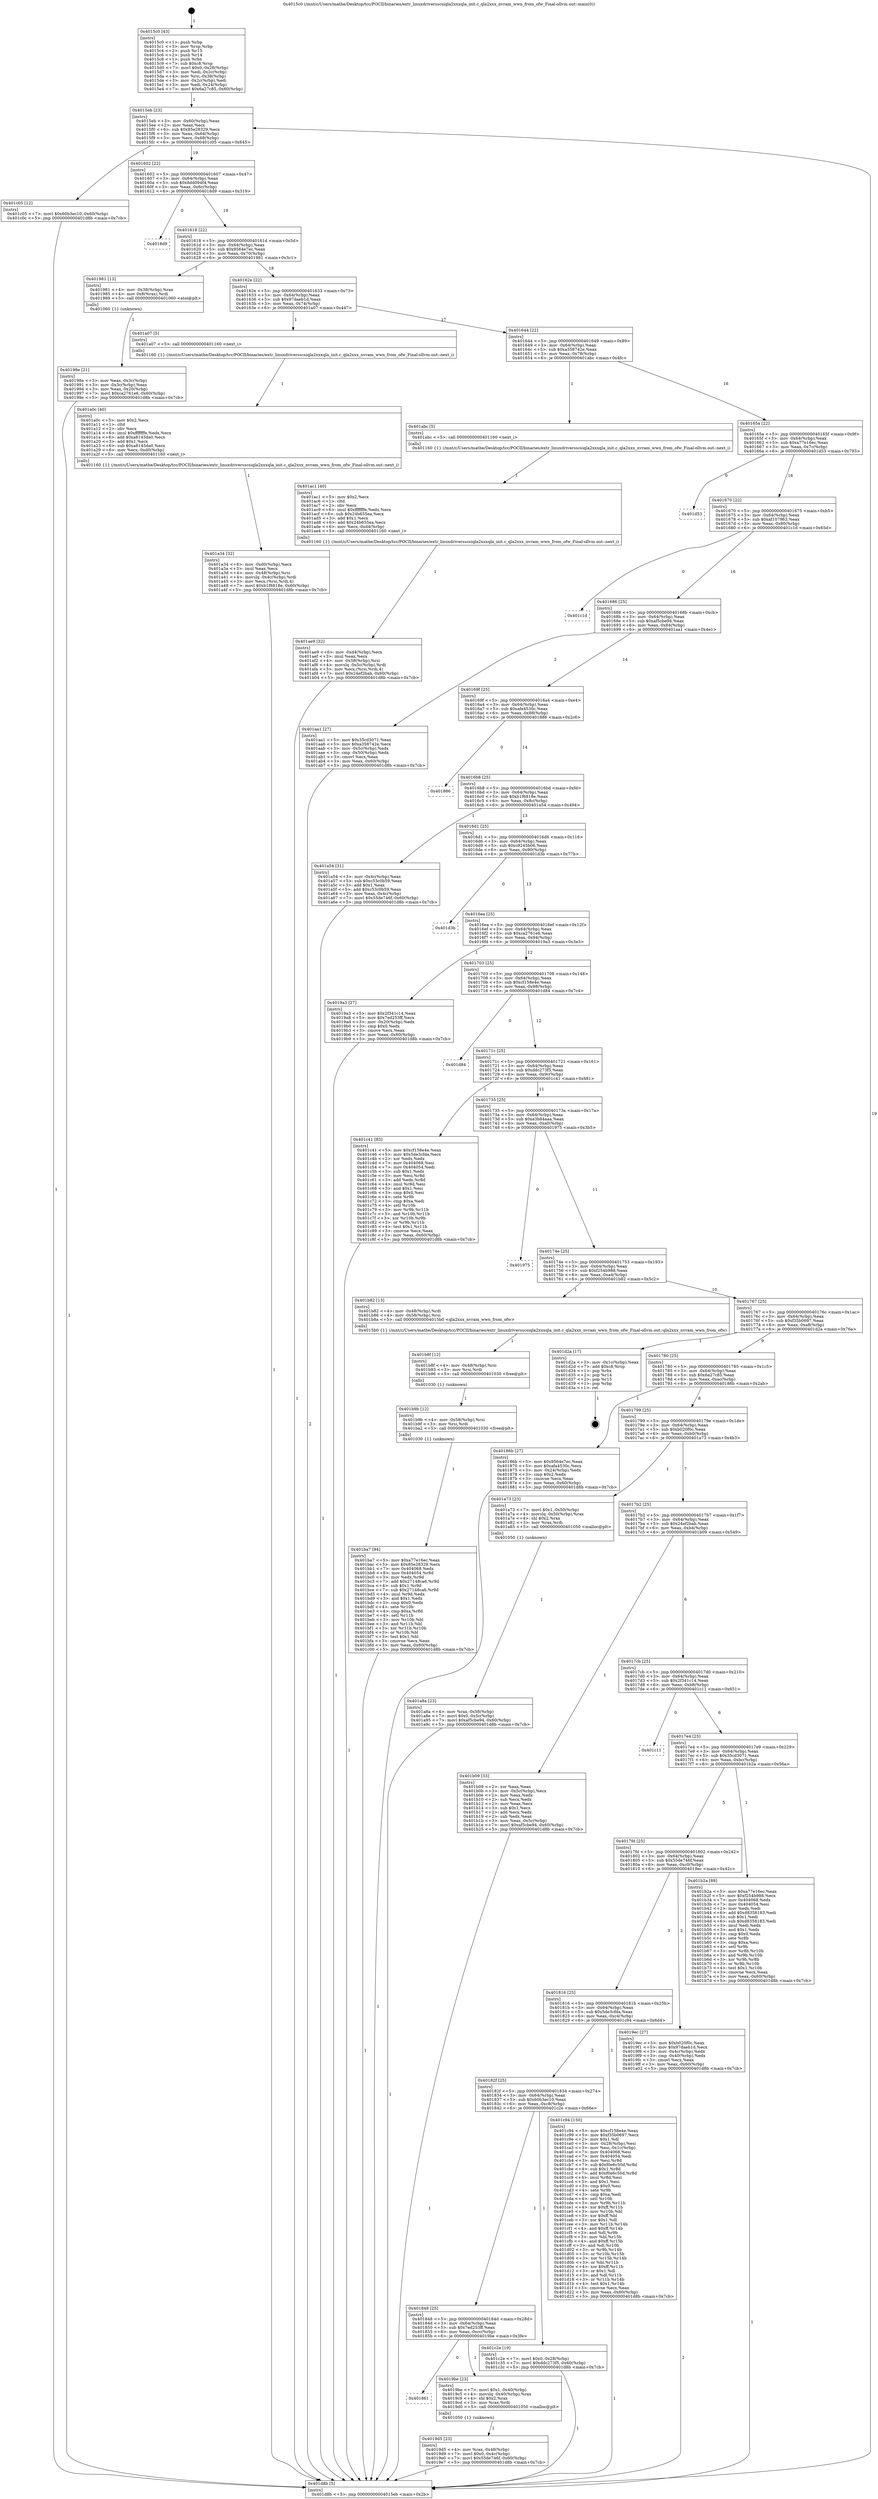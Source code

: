 digraph "0x4015c0" {
  label = "0x4015c0 (/mnt/c/Users/mathe/Desktop/tcc/POCII/binaries/extr_linuxdriversscsiqla2xxxqla_init.c_qla2xxx_nvram_wwn_from_ofw_Final-ollvm.out::main(0))"
  labelloc = "t"
  node[shape=record]

  Entry [label="",width=0.3,height=0.3,shape=circle,fillcolor=black,style=filled]
  "0x4015eb" [label="{
     0x4015eb [23]\l
     | [instrs]\l
     &nbsp;&nbsp;0x4015eb \<+3\>: mov -0x60(%rbp),%eax\l
     &nbsp;&nbsp;0x4015ee \<+2\>: mov %eax,%ecx\l
     &nbsp;&nbsp;0x4015f0 \<+6\>: sub $0x85e28329,%ecx\l
     &nbsp;&nbsp;0x4015f6 \<+3\>: mov %eax,-0x64(%rbp)\l
     &nbsp;&nbsp;0x4015f9 \<+3\>: mov %ecx,-0x68(%rbp)\l
     &nbsp;&nbsp;0x4015fc \<+6\>: je 0000000000401c05 \<main+0x645\>\l
  }"]
  "0x401c05" [label="{
     0x401c05 [12]\l
     | [instrs]\l
     &nbsp;&nbsp;0x401c05 \<+7\>: movl $0x60b3ec10,-0x60(%rbp)\l
     &nbsp;&nbsp;0x401c0c \<+5\>: jmp 0000000000401d8b \<main+0x7cb\>\l
  }"]
  "0x401602" [label="{
     0x401602 [22]\l
     | [instrs]\l
     &nbsp;&nbsp;0x401602 \<+5\>: jmp 0000000000401607 \<main+0x47\>\l
     &nbsp;&nbsp;0x401607 \<+3\>: mov -0x64(%rbp),%eax\l
     &nbsp;&nbsp;0x40160a \<+5\>: sub $0x8dd094f4,%eax\l
     &nbsp;&nbsp;0x40160f \<+3\>: mov %eax,-0x6c(%rbp)\l
     &nbsp;&nbsp;0x401612 \<+6\>: je 00000000004018d9 \<main+0x319\>\l
  }"]
  Exit [label="",width=0.3,height=0.3,shape=circle,fillcolor=black,style=filled,peripheries=2]
  "0x4018d9" [label="{
     0x4018d9\l
  }", style=dashed]
  "0x401618" [label="{
     0x401618 [22]\l
     | [instrs]\l
     &nbsp;&nbsp;0x401618 \<+5\>: jmp 000000000040161d \<main+0x5d\>\l
     &nbsp;&nbsp;0x40161d \<+3\>: mov -0x64(%rbp),%eax\l
     &nbsp;&nbsp;0x401620 \<+5\>: sub $0x9564e7ec,%eax\l
     &nbsp;&nbsp;0x401625 \<+3\>: mov %eax,-0x70(%rbp)\l
     &nbsp;&nbsp;0x401628 \<+6\>: je 0000000000401981 \<main+0x3c1\>\l
  }"]
  "0x401ba7" [label="{
     0x401ba7 [94]\l
     | [instrs]\l
     &nbsp;&nbsp;0x401ba7 \<+5\>: mov $0xa77e16ec,%eax\l
     &nbsp;&nbsp;0x401bac \<+5\>: mov $0x85e28329,%ecx\l
     &nbsp;&nbsp;0x401bb1 \<+7\>: mov 0x404068,%edx\l
     &nbsp;&nbsp;0x401bb8 \<+8\>: mov 0x404054,%r8d\l
     &nbsp;&nbsp;0x401bc0 \<+3\>: mov %edx,%r9d\l
     &nbsp;&nbsp;0x401bc3 \<+7\>: add $0x27148ca6,%r9d\l
     &nbsp;&nbsp;0x401bca \<+4\>: sub $0x1,%r9d\l
     &nbsp;&nbsp;0x401bce \<+7\>: sub $0x27148ca6,%r9d\l
     &nbsp;&nbsp;0x401bd5 \<+4\>: imul %r9d,%edx\l
     &nbsp;&nbsp;0x401bd9 \<+3\>: and $0x1,%edx\l
     &nbsp;&nbsp;0x401bdc \<+3\>: cmp $0x0,%edx\l
     &nbsp;&nbsp;0x401bdf \<+4\>: sete %r10b\l
     &nbsp;&nbsp;0x401be3 \<+4\>: cmp $0xa,%r8d\l
     &nbsp;&nbsp;0x401be7 \<+4\>: setl %r11b\l
     &nbsp;&nbsp;0x401beb \<+3\>: mov %r10b,%bl\l
     &nbsp;&nbsp;0x401bee \<+3\>: and %r11b,%bl\l
     &nbsp;&nbsp;0x401bf1 \<+3\>: xor %r11b,%r10b\l
     &nbsp;&nbsp;0x401bf4 \<+3\>: or %r10b,%bl\l
     &nbsp;&nbsp;0x401bf7 \<+3\>: test $0x1,%bl\l
     &nbsp;&nbsp;0x401bfa \<+3\>: cmovne %ecx,%eax\l
     &nbsp;&nbsp;0x401bfd \<+3\>: mov %eax,-0x60(%rbp)\l
     &nbsp;&nbsp;0x401c00 \<+5\>: jmp 0000000000401d8b \<main+0x7cb\>\l
  }"]
  "0x401981" [label="{
     0x401981 [13]\l
     | [instrs]\l
     &nbsp;&nbsp;0x401981 \<+4\>: mov -0x38(%rbp),%rax\l
     &nbsp;&nbsp;0x401985 \<+4\>: mov 0x8(%rax),%rdi\l
     &nbsp;&nbsp;0x401989 \<+5\>: call 0000000000401060 \<atoi@plt\>\l
     | [calls]\l
     &nbsp;&nbsp;0x401060 \{1\} (unknown)\l
  }"]
  "0x40162e" [label="{
     0x40162e [22]\l
     | [instrs]\l
     &nbsp;&nbsp;0x40162e \<+5\>: jmp 0000000000401633 \<main+0x73\>\l
     &nbsp;&nbsp;0x401633 \<+3\>: mov -0x64(%rbp),%eax\l
     &nbsp;&nbsp;0x401636 \<+5\>: sub $0x97daeb1d,%eax\l
     &nbsp;&nbsp;0x40163b \<+3\>: mov %eax,-0x74(%rbp)\l
     &nbsp;&nbsp;0x40163e \<+6\>: je 0000000000401a07 \<main+0x447\>\l
  }"]
  "0x401b9b" [label="{
     0x401b9b [12]\l
     | [instrs]\l
     &nbsp;&nbsp;0x401b9b \<+4\>: mov -0x58(%rbp),%rsi\l
     &nbsp;&nbsp;0x401b9f \<+3\>: mov %rsi,%rdi\l
     &nbsp;&nbsp;0x401ba2 \<+5\>: call 0000000000401030 \<free@plt\>\l
     | [calls]\l
     &nbsp;&nbsp;0x401030 \{1\} (unknown)\l
  }"]
  "0x401a07" [label="{
     0x401a07 [5]\l
     | [instrs]\l
     &nbsp;&nbsp;0x401a07 \<+5\>: call 0000000000401160 \<next_i\>\l
     | [calls]\l
     &nbsp;&nbsp;0x401160 \{1\} (/mnt/c/Users/mathe/Desktop/tcc/POCII/binaries/extr_linuxdriversscsiqla2xxxqla_init.c_qla2xxx_nvram_wwn_from_ofw_Final-ollvm.out::next_i)\l
  }"]
  "0x401644" [label="{
     0x401644 [22]\l
     | [instrs]\l
     &nbsp;&nbsp;0x401644 \<+5\>: jmp 0000000000401649 \<main+0x89\>\l
     &nbsp;&nbsp;0x401649 \<+3\>: mov -0x64(%rbp),%eax\l
     &nbsp;&nbsp;0x40164c \<+5\>: sub $0xa358742e,%eax\l
     &nbsp;&nbsp;0x401651 \<+3\>: mov %eax,-0x78(%rbp)\l
     &nbsp;&nbsp;0x401654 \<+6\>: je 0000000000401abc \<main+0x4fc\>\l
  }"]
  "0x401b8f" [label="{
     0x401b8f [12]\l
     | [instrs]\l
     &nbsp;&nbsp;0x401b8f \<+4\>: mov -0x48(%rbp),%rsi\l
     &nbsp;&nbsp;0x401b93 \<+3\>: mov %rsi,%rdi\l
     &nbsp;&nbsp;0x401b96 \<+5\>: call 0000000000401030 \<free@plt\>\l
     | [calls]\l
     &nbsp;&nbsp;0x401030 \{1\} (unknown)\l
  }"]
  "0x401abc" [label="{
     0x401abc [5]\l
     | [instrs]\l
     &nbsp;&nbsp;0x401abc \<+5\>: call 0000000000401160 \<next_i\>\l
     | [calls]\l
     &nbsp;&nbsp;0x401160 \{1\} (/mnt/c/Users/mathe/Desktop/tcc/POCII/binaries/extr_linuxdriversscsiqla2xxxqla_init.c_qla2xxx_nvram_wwn_from_ofw_Final-ollvm.out::next_i)\l
  }"]
  "0x40165a" [label="{
     0x40165a [22]\l
     | [instrs]\l
     &nbsp;&nbsp;0x40165a \<+5\>: jmp 000000000040165f \<main+0x9f\>\l
     &nbsp;&nbsp;0x40165f \<+3\>: mov -0x64(%rbp),%eax\l
     &nbsp;&nbsp;0x401662 \<+5\>: sub $0xa77e16ec,%eax\l
     &nbsp;&nbsp;0x401667 \<+3\>: mov %eax,-0x7c(%rbp)\l
     &nbsp;&nbsp;0x40166a \<+6\>: je 0000000000401d53 \<main+0x793\>\l
  }"]
  "0x401ae9" [label="{
     0x401ae9 [32]\l
     | [instrs]\l
     &nbsp;&nbsp;0x401ae9 \<+6\>: mov -0xd4(%rbp),%ecx\l
     &nbsp;&nbsp;0x401aef \<+3\>: imul %eax,%ecx\l
     &nbsp;&nbsp;0x401af2 \<+4\>: mov -0x58(%rbp),%rsi\l
     &nbsp;&nbsp;0x401af6 \<+4\>: movslq -0x5c(%rbp),%rdi\l
     &nbsp;&nbsp;0x401afa \<+3\>: mov %ecx,(%rsi,%rdi,4)\l
     &nbsp;&nbsp;0x401afd \<+7\>: movl $0x24ef2bab,-0x60(%rbp)\l
     &nbsp;&nbsp;0x401b04 \<+5\>: jmp 0000000000401d8b \<main+0x7cb\>\l
  }"]
  "0x401d53" [label="{
     0x401d53\l
  }", style=dashed]
  "0x401670" [label="{
     0x401670 [22]\l
     | [instrs]\l
     &nbsp;&nbsp;0x401670 \<+5\>: jmp 0000000000401675 \<main+0xb5\>\l
     &nbsp;&nbsp;0x401675 \<+3\>: mov -0x64(%rbp),%eax\l
     &nbsp;&nbsp;0x401678 \<+5\>: sub $0xaf107963,%eax\l
     &nbsp;&nbsp;0x40167d \<+3\>: mov %eax,-0x80(%rbp)\l
     &nbsp;&nbsp;0x401680 \<+6\>: je 0000000000401c1d \<main+0x65d\>\l
  }"]
  "0x401ac1" [label="{
     0x401ac1 [40]\l
     | [instrs]\l
     &nbsp;&nbsp;0x401ac1 \<+5\>: mov $0x2,%ecx\l
     &nbsp;&nbsp;0x401ac6 \<+1\>: cltd\l
     &nbsp;&nbsp;0x401ac7 \<+2\>: idiv %ecx\l
     &nbsp;&nbsp;0x401ac9 \<+6\>: imul $0xfffffffe,%edx,%ecx\l
     &nbsp;&nbsp;0x401acf \<+6\>: sub $0x24b655ea,%ecx\l
     &nbsp;&nbsp;0x401ad5 \<+3\>: add $0x1,%ecx\l
     &nbsp;&nbsp;0x401ad8 \<+6\>: add $0x24b655ea,%ecx\l
     &nbsp;&nbsp;0x401ade \<+6\>: mov %ecx,-0xd4(%rbp)\l
     &nbsp;&nbsp;0x401ae4 \<+5\>: call 0000000000401160 \<next_i\>\l
     | [calls]\l
     &nbsp;&nbsp;0x401160 \{1\} (/mnt/c/Users/mathe/Desktop/tcc/POCII/binaries/extr_linuxdriversscsiqla2xxxqla_init.c_qla2xxx_nvram_wwn_from_ofw_Final-ollvm.out::next_i)\l
  }"]
  "0x401c1d" [label="{
     0x401c1d\l
  }", style=dashed]
  "0x401686" [label="{
     0x401686 [25]\l
     | [instrs]\l
     &nbsp;&nbsp;0x401686 \<+5\>: jmp 000000000040168b \<main+0xcb\>\l
     &nbsp;&nbsp;0x40168b \<+3\>: mov -0x64(%rbp),%eax\l
     &nbsp;&nbsp;0x40168e \<+5\>: sub $0xaf5cbe94,%eax\l
     &nbsp;&nbsp;0x401693 \<+6\>: mov %eax,-0x84(%rbp)\l
     &nbsp;&nbsp;0x401699 \<+6\>: je 0000000000401aa1 \<main+0x4e1\>\l
  }"]
  "0x401a8a" [label="{
     0x401a8a [23]\l
     | [instrs]\l
     &nbsp;&nbsp;0x401a8a \<+4\>: mov %rax,-0x58(%rbp)\l
     &nbsp;&nbsp;0x401a8e \<+7\>: movl $0x0,-0x5c(%rbp)\l
     &nbsp;&nbsp;0x401a95 \<+7\>: movl $0xaf5cbe94,-0x60(%rbp)\l
     &nbsp;&nbsp;0x401a9c \<+5\>: jmp 0000000000401d8b \<main+0x7cb\>\l
  }"]
  "0x401aa1" [label="{
     0x401aa1 [27]\l
     | [instrs]\l
     &nbsp;&nbsp;0x401aa1 \<+5\>: mov $0x35cd3071,%eax\l
     &nbsp;&nbsp;0x401aa6 \<+5\>: mov $0xa358742e,%ecx\l
     &nbsp;&nbsp;0x401aab \<+3\>: mov -0x5c(%rbp),%edx\l
     &nbsp;&nbsp;0x401aae \<+3\>: cmp -0x50(%rbp),%edx\l
     &nbsp;&nbsp;0x401ab1 \<+3\>: cmovl %ecx,%eax\l
     &nbsp;&nbsp;0x401ab4 \<+3\>: mov %eax,-0x60(%rbp)\l
     &nbsp;&nbsp;0x401ab7 \<+5\>: jmp 0000000000401d8b \<main+0x7cb\>\l
  }"]
  "0x40169f" [label="{
     0x40169f [25]\l
     | [instrs]\l
     &nbsp;&nbsp;0x40169f \<+5\>: jmp 00000000004016a4 \<main+0xe4\>\l
     &nbsp;&nbsp;0x4016a4 \<+3\>: mov -0x64(%rbp),%eax\l
     &nbsp;&nbsp;0x4016a7 \<+5\>: sub $0xafa4530c,%eax\l
     &nbsp;&nbsp;0x4016ac \<+6\>: mov %eax,-0x88(%rbp)\l
     &nbsp;&nbsp;0x4016b2 \<+6\>: je 0000000000401886 \<main+0x2c6\>\l
  }"]
  "0x401a34" [label="{
     0x401a34 [32]\l
     | [instrs]\l
     &nbsp;&nbsp;0x401a34 \<+6\>: mov -0xd0(%rbp),%ecx\l
     &nbsp;&nbsp;0x401a3a \<+3\>: imul %eax,%ecx\l
     &nbsp;&nbsp;0x401a3d \<+4\>: mov -0x48(%rbp),%rsi\l
     &nbsp;&nbsp;0x401a41 \<+4\>: movslq -0x4c(%rbp),%rdi\l
     &nbsp;&nbsp;0x401a45 \<+3\>: mov %ecx,(%rsi,%rdi,4)\l
     &nbsp;&nbsp;0x401a48 \<+7\>: movl $0xb1f6818e,-0x60(%rbp)\l
     &nbsp;&nbsp;0x401a4f \<+5\>: jmp 0000000000401d8b \<main+0x7cb\>\l
  }"]
  "0x401886" [label="{
     0x401886\l
  }", style=dashed]
  "0x4016b8" [label="{
     0x4016b8 [25]\l
     | [instrs]\l
     &nbsp;&nbsp;0x4016b8 \<+5\>: jmp 00000000004016bd \<main+0xfd\>\l
     &nbsp;&nbsp;0x4016bd \<+3\>: mov -0x64(%rbp),%eax\l
     &nbsp;&nbsp;0x4016c0 \<+5\>: sub $0xb1f6818e,%eax\l
     &nbsp;&nbsp;0x4016c5 \<+6\>: mov %eax,-0x8c(%rbp)\l
     &nbsp;&nbsp;0x4016cb \<+6\>: je 0000000000401a54 \<main+0x494\>\l
  }"]
  "0x401a0c" [label="{
     0x401a0c [40]\l
     | [instrs]\l
     &nbsp;&nbsp;0x401a0c \<+5\>: mov $0x2,%ecx\l
     &nbsp;&nbsp;0x401a11 \<+1\>: cltd\l
     &nbsp;&nbsp;0x401a12 \<+2\>: idiv %ecx\l
     &nbsp;&nbsp;0x401a14 \<+6\>: imul $0xfffffffe,%edx,%ecx\l
     &nbsp;&nbsp;0x401a1a \<+6\>: add $0xa8145da0,%ecx\l
     &nbsp;&nbsp;0x401a20 \<+3\>: add $0x1,%ecx\l
     &nbsp;&nbsp;0x401a23 \<+6\>: sub $0xa8145da0,%ecx\l
     &nbsp;&nbsp;0x401a29 \<+6\>: mov %ecx,-0xd0(%rbp)\l
     &nbsp;&nbsp;0x401a2f \<+5\>: call 0000000000401160 \<next_i\>\l
     | [calls]\l
     &nbsp;&nbsp;0x401160 \{1\} (/mnt/c/Users/mathe/Desktop/tcc/POCII/binaries/extr_linuxdriversscsiqla2xxxqla_init.c_qla2xxx_nvram_wwn_from_ofw_Final-ollvm.out::next_i)\l
  }"]
  "0x401a54" [label="{
     0x401a54 [31]\l
     | [instrs]\l
     &nbsp;&nbsp;0x401a54 \<+3\>: mov -0x4c(%rbp),%eax\l
     &nbsp;&nbsp;0x401a57 \<+5\>: sub $0xc53c0b59,%eax\l
     &nbsp;&nbsp;0x401a5c \<+3\>: add $0x1,%eax\l
     &nbsp;&nbsp;0x401a5f \<+5\>: add $0xc53c0b59,%eax\l
     &nbsp;&nbsp;0x401a64 \<+3\>: mov %eax,-0x4c(%rbp)\l
     &nbsp;&nbsp;0x401a67 \<+7\>: movl $0x55de746f,-0x60(%rbp)\l
     &nbsp;&nbsp;0x401a6e \<+5\>: jmp 0000000000401d8b \<main+0x7cb\>\l
  }"]
  "0x4016d1" [label="{
     0x4016d1 [25]\l
     | [instrs]\l
     &nbsp;&nbsp;0x4016d1 \<+5\>: jmp 00000000004016d6 \<main+0x116\>\l
     &nbsp;&nbsp;0x4016d6 \<+3\>: mov -0x64(%rbp),%eax\l
     &nbsp;&nbsp;0x4016d9 \<+5\>: sub $0xc9245b06,%eax\l
     &nbsp;&nbsp;0x4016de \<+6\>: mov %eax,-0x90(%rbp)\l
     &nbsp;&nbsp;0x4016e4 \<+6\>: je 0000000000401d3b \<main+0x77b\>\l
  }"]
  "0x4019d5" [label="{
     0x4019d5 [23]\l
     | [instrs]\l
     &nbsp;&nbsp;0x4019d5 \<+4\>: mov %rax,-0x48(%rbp)\l
     &nbsp;&nbsp;0x4019d9 \<+7\>: movl $0x0,-0x4c(%rbp)\l
     &nbsp;&nbsp;0x4019e0 \<+7\>: movl $0x55de746f,-0x60(%rbp)\l
     &nbsp;&nbsp;0x4019e7 \<+5\>: jmp 0000000000401d8b \<main+0x7cb\>\l
  }"]
  "0x401d3b" [label="{
     0x401d3b\l
  }", style=dashed]
  "0x4016ea" [label="{
     0x4016ea [25]\l
     | [instrs]\l
     &nbsp;&nbsp;0x4016ea \<+5\>: jmp 00000000004016ef \<main+0x12f\>\l
     &nbsp;&nbsp;0x4016ef \<+3\>: mov -0x64(%rbp),%eax\l
     &nbsp;&nbsp;0x4016f2 \<+5\>: sub $0xca2761e6,%eax\l
     &nbsp;&nbsp;0x4016f7 \<+6\>: mov %eax,-0x94(%rbp)\l
     &nbsp;&nbsp;0x4016fd \<+6\>: je 00000000004019a3 \<main+0x3e3\>\l
  }"]
  "0x401861" [label="{
     0x401861\l
  }", style=dashed]
  "0x4019a3" [label="{
     0x4019a3 [27]\l
     | [instrs]\l
     &nbsp;&nbsp;0x4019a3 \<+5\>: mov $0x2f341c14,%eax\l
     &nbsp;&nbsp;0x4019a8 \<+5\>: mov $0x7ed253ff,%ecx\l
     &nbsp;&nbsp;0x4019ad \<+3\>: mov -0x20(%rbp),%edx\l
     &nbsp;&nbsp;0x4019b0 \<+3\>: cmp $0x0,%edx\l
     &nbsp;&nbsp;0x4019b3 \<+3\>: cmove %ecx,%eax\l
     &nbsp;&nbsp;0x4019b6 \<+3\>: mov %eax,-0x60(%rbp)\l
     &nbsp;&nbsp;0x4019b9 \<+5\>: jmp 0000000000401d8b \<main+0x7cb\>\l
  }"]
  "0x401703" [label="{
     0x401703 [25]\l
     | [instrs]\l
     &nbsp;&nbsp;0x401703 \<+5\>: jmp 0000000000401708 \<main+0x148\>\l
     &nbsp;&nbsp;0x401708 \<+3\>: mov -0x64(%rbp),%eax\l
     &nbsp;&nbsp;0x40170b \<+5\>: sub $0xcf158e4e,%eax\l
     &nbsp;&nbsp;0x401710 \<+6\>: mov %eax,-0x98(%rbp)\l
     &nbsp;&nbsp;0x401716 \<+6\>: je 0000000000401d84 \<main+0x7c4\>\l
  }"]
  "0x4019be" [label="{
     0x4019be [23]\l
     | [instrs]\l
     &nbsp;&nbsp;0x4019be \<+7\>: movl $0x1,-0x40(%rbp)\l
     &nbsp;&nbsp;0x4019c5 \<+4\>: movslq -0x40(%rbp),%rax\l
     &nbsp;&nbsp;0x4019c9 \<+4\>: shl $0x2,%rax\l
     &nbsp;&nbsp;0x4019cd \<+3\>: mov %rax,%rdi\l
     &nbsp;&nbsp;0x4019d0 \<+5\>: call 0000000000401050 \<malloc@plt\>\l
     | [calls]\l
     &nbsp;&nbsp;0x401050 \{1\} (unknown)\l
  }"]
  "0x401d84" [label="{
     0x401d84\l
  }", style=dashed]
  "0x40171c" [label="{
     0x40171c [25]\l
     | [instrs]\l
     &nbsp;&nbsp;0x40171c \<+5\>: jmp 0000000000401721 \<main+0x161\>\l
     &nbsp;&nbsp;0x401721 \<+3\>: mov -0x64(%rbp),%eax\l
     &nbsp;&nbsp;0x401724 \<+5\>: sub $0xddc273f5,%eax\l
     &nbsp;&nbsp;0x401729 \<+6\>: mov %eax,-0x9c(%rbp)\l
     &nbsp;&nbsp;0x40172f \<+6\>: je 0000000000401c41 \<main+0x681\>\l
  }"]
  "0x401848" [label="{
     0x401848 [25]\l
     | [instrs]\l
     &nbsp;&nbsp;0x401848 \<+5\>: jmp 000000000040184d \<main+0x28d\>\l
     &nbsp;&nbsp;0x40184d \<+3\>: mov -0x64(%rbp),%eax\l
     &nbsp;&nbsp;0x401850 \<+5\>: sub $0x7ed253ff,%eax\l
     &nbsp;&nbsp;0x401855 \<+6\>: mov %eax,-0xcc(%rbp)\l
     &nbsp;&nbsp;0x40185b \<+6\>: je 00000000004019be \<main+0x3fe\>\l
  }"]
  "0x401c41" [label="{
     0x401c41 [83]\l
     | [instrs]\l
     &nbsp;&nbsp;0x401c41 \<+5\>: mov $0xcf158e4e,%eax\l
     &nbsp;&nbsp;0x401c46 \<+5\>: mov $0x5de3cfda,%ecx\l
     &nbsp;&nbsp;0x401c4b \<+2\>: xor %edx,%edx\l
     &nbsp;&nbsp;0x401c4d \<+7\>: mov 0x404068,%esi\l
     &nbsp;&nbsp;0x401c54 \<+7\>: mov 0x404054,%edi\l
     &nbsp;&nbsp;0x401c5b \<+3\>: sub $0x1,%edx\l
     &nbsp;&nbsp;0x401c5e \<+3\>: mov %esi,%r8d\l
     &nbsp;&nbsp;0x401c61 \<+3\>: add %edx,%r8d\l
     &nbsp;&nbsp;0x401c64 \<+4\>: imul %r8d,%esi\l
     &nbsp;&nbsp;0x401c68 \<+3\>: and $0x1,%esi\l
     &nbsp;&nbsp;0x401c6b \<+3\>: cmp $0x0,%esi\l
     &nbsp;&nbsp;0x401c6e \<+4\>: sete %r9b\l
     &nbsp;&nbsp;0x401c72 \<+3\>: cmp $0xa,%edi\l
     &nbsp;&nbsp;0x401c75 \<+4\>: setl %r10b\l
     &nbsp;&nbsp;0x401c79 \<+3\>: mov %r9b,%r11b\l
     &nbsp;&nbsp;0x401c7c \<+3\>: and %r10b,%r11b\l
     &nbsp;&nbsp;0x401c7f \<+3\>: xor %r10b,%r9b\l
     &nbsp;&nbsp;0x401c82 \<+3\>: or %r9b,%r11b\l
     &nbsp;&nbsp;0x401c85 \<+4\>: test $0x1,%r11b\l
     &nbsp;&nbsp;0x401c89 \<+3\>: cmovne %ecx,%eax\l
     &nbsp;&nbsp;0x401c8c \<+3\>: mov %eax,-0x60(%rbp)\l
     &nbsp;&nbsp;0x401c8f \<+5\>: jmp 0000000000401d8b \<main+0x7cb\>\l
  }"]
  "0x401735" [label="{
     0x401735 [25]\l
     | [instrs]\l
     &nbsp;&nbsp;0x401735 \<+5\>: jmp 000000000040173a \<main+0x17a\>\l
     &nbsp;&nbsp;0x40173a \<+3\>: mov -0x64(%rbp),%eax\l
     &nbsp;&nbsp;0x40173d \<+5\>: sub $0xe3b84aaa,%eax\l
     &nbsp;&nbsp;0x401742 \<+6\>: mov %eax,-0xa0(%rbp)\l
     &nbsp;&nbsp;0x401748 \<+6\>: je 0000000000401975 \<main+0x3b5\>\l
  }"]
  "0x401c2e" [label="{
     0x401c2e [19]\l
     | [instrs]\l
     &nbsp;&nbsp;0x401c2e \<+7\>: movl $0x0,-0x28(%rbp)\l
     &nbsp;&nbsp;0x401c35 \<+7\>: movl $0xddc273f5,-0x60(%rbp)\l
     &nbsp;&nbsp;0x401c3c \<+5\>: jmp 0000000000401d8b \<main+0x7cb\>\l
  }"]
  "0x401975" [label="{
     0x401975\l
  }", style=dashed]
  "0x40174e" [label="{
     0x40174e [25]\l
     | [instrs]\l
     &nbsp;&nbsp;0x40174e \<+5\>: jmp 0000000000401753 \<main+0x193\>\l
     &nbsp;&nbsp;0x401753 \<+3\>: mov -0x64(%rbp),%eax\l
     &nbsp;&nbsp;0x401756 \<+5\>: sub $0xf254b988,%eax\l
     &nbsp;&nbsp;0x40175b \<+6\>: mov %eax,-0xa4(%rbp)\l
     &nbsp;&nbsp;0x401761 \<+6\>: je 0000000000401b82 \<main+0x5c2\>\l
  }"]
  "0x40182f" [label="{
     0x40182f [25]\l
     | [instrs]\l
     &nbsp;&nbsp;0x40182f \<+5\>: jmp 0000000000401834 \<main+0x274\>\l
     &nbsp;&nbsp;0x401834 \<+3\>: mov -0x64(%rbp),%eax\l
     &nbsp;&nbsp;0x401837 \<+5\>: sub $0x60b3ec10,%eax\l
     &nbsp;&nbsp;0x40183c \<+6\>: mov %eax,-0xc8(%rbp)\l
     &nbsp;&nbsp;0x401842 \<+6\>: je 0000000000401c2e \<main+0x66e\>\l
  }"]
  "0x401b82" [label="{
     0x401b82 [13]\l
     | [instrs]\l
     &nbsp;&nbsp;0x401b82 \<+4\>: mov -0x48(%rbp),%rdi\l
     &nbsp;&nbsp;0x401b86 \<+4\>: mov -0x58(%rbp),%rsi\l
     &nbsp;&nbsp;0x401b8a \<+5\>: call 00000000004015b0 \<qla2xxx_nvram_wwn_from_ofw\>\l
     | [calls]\l
     &nbsp;&nbsp;0x4015b0 \{1\} (/mnt/c/Users/mathe/Desktop/tcc/POCII/binaries/extr_linuxdriversscsiqla2xxxqla_init.c_qla2xxx_nvram_wwn_from_ofw_Final-ollvm.out::qla2xxx_nvram_wwn_from_ofw)\l
  }"]
  "0x401767" [label="{
     0x401767 [25]\l
     | [instrs]\l
     &nbsp;&nbsp;0x401767 \<+5\>: jmp 000000000040176c \<main+0x1ac\>\l
     &nbsp;&nbsp;0x40176c \<+3\>: mov -0x64(%rbp),%eax\l
     &nbsp;&nbsp;0x40176f \<+5\>: sub $0xf35b0697,%eax\l
     &nbsp;&nbsp;0x401774 \<+6\>: mov %eax,-0xa8(%rbp)\l
     &nbsp;&nbsp;0x40177a \<+6\>: je 0000000000401d2a \<main+0x76a\>\l
  }"]
  "0x401c94" [label="{
     0x401c94 [150]\l
     | [instrs]\l
     &nbsp;&nbsp;0x401c94 \<+5\>: mov $0xcf158e4e,%eax\l
     &nbsp;&nbsp;0x401c99 \<+5\>: mov $0xf35b0697,%ecx\l
     &nbsp;&nbsp;0x401c9e \<+2\>: mov $0x1,%dl\l
     &nbsp;&nbsp;0x401ca0 \<+3\>: mov -0x28(%rbp),%esi\l
     &nbsp;&nbsp;0x401ca3 \<+3\>: mov %esi,-0x1c(%rbp)\l
     &nbsp;&nbsp;0x401ca6 \<+7\>: mov 0x404068,%esi\l
     &nbsp;&nbsp;0x401cad \<+7\>: mov 0x404054,%edi\l
     &nbsp;&nbsp;0x401cb4 \<+3\>: mov %esi,%r8d\l
     &nbsp;&nbsp;0x401cb7 \<+7\>: sub $0xf0e6c50d,%r8d\l
     &nbsp;&nbsp;0x401cbe \<+4\>: sub $0x1,%r8d\l
     &nbsp;&nbsp;0x401cc2 \<+7\>: add $0xf0e6c50d,%r8d\l
     &nbsp;&nbsp;0x401cc9 \<+4\>: imul %r8d,%esi\l
     &nbsp;&nbsp;0x401ccd \<+3\>: and $0x1,%esi\l
     &nbsp;&nbsp;0x401cd0 \<+3\>: cmp $0x0,%esi\l
     &nbsp;&nbsp;0x401cd3 \<+4\>: sete %r9b\l
     &nbsp;&nbsp;0x401cd7 \<+3\>: cmp $0xa,%edi\l
     &nbsp;&nbsp;0x401cda \<+4\>: setl %r10b\l
     &nbsp;&nbsp;0x401cde \<+3\>: mov %r9b,%r11b\l
     &nbsp;&nbsp;0x401ce1 \<+4\>: xor $0xff,%r11b\l
     &nbsp;&nbsp;0x401ce5 \<+3\>: mov %r10b,%bl\l
     &nbsp;&nbsp;0x401ce8 \<+3\>: xor $0xff,%bl\l
     &nbsp;&nbsp;0x401ceb \<+3\>: xor $0x1,%dl\l
     &nbsp;&nbsp;0x401cee \<+3\>: mov %r11b,%r14b\l
     &nbsp;&nbsp;0x401cf1 \<+4\>: and $0xff,%r14b\l
     &nbsp;&nbsp;0x401cf5 \<+3\>: and %dl,%r9b\l
     &nbsp;&nbsp;0x401cf8 \<+3\>: mov %bl,%r15b\l
     &nbsp;&nbsp;0x401cfb \<+4\>: and $0xff,%r15b\l
     &nbsp;&nbsp;0x401cff \<+3\>: and %dl,%r10b\l
     &nbsp;&nbsp;0x401d02 \<+3\>: or %r9b,%r14b\l
     &nbsp;&nbsp;0x401d05 \<+3\>: or %r10b,%r15b\l
     &nbsp;&nbsp;0x401d08 \<+3\>: xor %r15b,%r14b\l
     &nbsp;&nbsp;0x401d0b \<+3\>: or %bl,%r11b\l
     &nbsp;&nbsp;0x401d0e \<+4\>: xor $0xff,%r11b\l
     &nbsp;&nbsp;0x401d12 \<+3\>: or $0x1,%dl\l
     &nbsp;&nbsp;0x401d15 \<+3\>: and %dl,%r11b\l
     &nbsp;&nbsp;0x401d18 \<+3\>: or %r11b,%r14b\l
     &nbsp;&nbsp;0x401d1b \<+4\>: test $0x1,%r14b\l
     &nbsp;&nbsp;0x401d1f \<+3\>: cmovne %ecx,%eax\l
     &nbsp;&nbsp;0x401d22 \<+3\>: mov %eax,-0x60(%rbp)\l
     &nbsp;&nbsp;0x401d25 \<+5\>: jmp 0000000000401d8b \<main+0x7cb\>\l
  }"]
  "0x401d2a" [label="{
     0x401d2a [17]\l
     | [instrs]\l
     &nbsp;&nbsp;0x401d2a \<+3\>: mov -0x1c(%rbp),%eax\l
     &nbsp;&nbsp;0x401d2d \<+7\>: add $0xc8,%rsp\l
     &nbsp;&nbsp;0x401d34 \<+1\>: pop %rbx\l
     &nbsp;&nbsp;0x401d35 \<+2\>: pop %r14\l
     &nbsp;&nbsp;0x401d37 \<+2\>: pop %r15\l
     &nbsp;&nbsp;0x401d39 \<+1\>: pop %rbp\l
     &nbsp;&nbsp;0x401d3a \<+1\>: ret\l
  }"]
  "0x401780" [label="{
     0x401780 [25]\l
     | [instrs]\l
     &nbsp;&nbsp;0x401780 \<+5\>: jmp 0000000000401785 \<main+0x1c5\>\l
     &nbsp;&nbsp;0x401785 \<+3\>: mov -0x64(%rbp),%eax\l
     &nbsp;&nbsp;0x401788 \<+5\>: sub $0x6a27c85,%eax\l
     &nbsp;&nbsp;0x40178d \<+6\>: mov %eax,-0xac(%rbp)\l
     &nbsp;&nbsp;0x401793 \<+6\>: je 000000000040186b \<main+0x2ab\>\l
  }"]
  "0x401816" [label="{
     0x401816 [25]\l
     | [instrs]\l
     &nbsp;&nbsp;0x401816 \<+5\>: jmp 000000000040181b \<main+0x25b\>\l
     &nbsp;&nbsp;0x40181b \<+3\>: mov -0x64(%rbp),%eax\l
     &nbsp;&nbsp;0x40181e \<+5\>: sub $0x5de3cfda,%eax\l
     &nbsp;&nbsp;0x401823 \<+6\>: mov %eax,-0xc4(%rbp)\l
     &nbsp;&nbsp;0x401829 \<+6\>: je 0000000000401c94 \<main+0x6d4\>\l
  }"]
  "0x40186b" [label="{
     0x40186b [27]\l
     | [instrs]\l
     &nbsp;&nbsp;0x40186b \<+5\>: mov $0x9564e7ec,%eax\l
     &nbsp;&nbsp;0x401870 \<+5\>: mov $0xafa4530c,%ecx\l
     &nbsp;&nbsp;0x401875 \<+3\>: mov -0x24(%rbp),%edx\l
     &nbsp;&nbsp;0x401878 \<+3\>: cmp $0x2,%edx\l
     &nbsp;&nbsp;0x40187b \<+3\>: cmovne %ecx,%eax\l
     &nbsp;&nbsp;0x40187e \<+3\>: mov %eax,-0x60(%rbp)\l
     &nbsp;&nbsp;0x401881 \<+5\>: jmp 0000000000401d8b \<main+0x7cb\>\l
  }"]
  "0x401799" [label="{
     0x401799 [25]\l
     | [instrs]\l
     &nbsp;&nbsp;0x401799 \<+5\>: jmp 000000000040179e \<main+0x1de\>\l
     &nbsp;&nbsp;0x40179e \<+3\>: mov -0x64(%rbp),%eax\l
     &nbsp;&nbsp;0x4017a1 \<+5\>: sub $0xb020f0c,%eax\l
     &nbsp;&nbsp;0x4017a6 \<+6\>: mov %eax,-0xb0(%rbp)\l
     &nbsp;&nbsp;0x4017ac \<+6\>: je 0000000000401a73 \<main+0x4b3\>\l
  }"]
  "0x401d8b" [label="{
     0x401d8b [5]\l
     | [instrs]\l
     &nbsp;&nbsp;0x401d8b \<+5\>: jmp 00000000004015eb \<main+0x2b\>\l
  }"]
  "0x4015c0" [label="{
     0x4015c0 [43]\l
     | [instrs]\l
     &nbsp;&nbsp;0x4015c0 \<+1\>: push %rbp\l
     &nbsp;&nbsp;0x4015c1 \<+3\>: mov %rsp,%rbp\l
     &nbsp;&nbsp;0x4015c4 \<+2\>: push %r15\l
     &nbsp;&nbsp;0x4015c6 \<+2\>: push %r14\l
     &nbsp;&nbsp;0x4015c8 \<+1\>: push %rbx\l
     &nbsp;&nbsp;0x4015c9 \<+7\>: sub $0xc8,%rsp\l
     &nbsp;&nbsp;0x4015d0 \<+7\>: movl $0x0,-0x28(%rbp)\l
     &nbsp;&nbsp;0x4015d7 \<+3\>: mov %edi,-0x2c(%rbp)\l
     &nbsp;&nbsp;0x4015da \<+4\>: mov %rsi,-0x38(%rbp)\l
     &nbsp;&nbsp;0x4015de \<+3\>: mov -0x2c(%rbp),%edi\l
     &nbsp;&nbsp;0x4015e1 \<+3\>: mov %edi,-0x24(%rbp)\l
     &nbsp;&nbsp;0x4015e4 \<+7\>: movl $0x6a27c85,-0x60(%rbp)\l
  }"]
  "0x40198e" [label="{
     0x40198e [21]\l
     | [instrs]\l
     &nbsp;&nbsp;0x40198e \<+3\>: mov %eax,-0x3c(%rbp)\l
     &nbsp;&nbsp;0x401991 \<+3\>: mov -0x3c(%rbp),%eax\l
     &nbsp;&nbsp;0x401994 \<+3\>: mov %eax,-0x20(%rbp)\l
     &nbsp;&nbsp;0x401997 \<+7\>: movl $0xca2761e6,-0x60(%rbp)\l
     &nbsp;&nbsp;0x40199e \<+5\>: jmp 0000000000401d8b \<main+0x7cb\>\l
  }"]
  "0x4019ec" [label="{
     0x4019ec [27]\l
     | [instrs]\l
     &nbsp;&nbsp;0x4019ec \<+5\>: mov $0xb020f0c,%eax\l
     &nbsp;&nbsp;0x4019f1 \<+5\>: mov $0x97daeb1d,%ecx\l
     &nbsp;&nbsp;0x4019f6 \<+3\>: mov -0x4c(%rbp),%edx\l
     &nbsp;&nbsp;0x4019f9 \<+3\>: cmp -0x40(%rbp),%edx\l
     &nbsp;&nbsp;0x4019fc \<+3\>: cmovl %ecx,%eax\l
     &nbsp;&nbsp;0x4019ff \<+3\>: mov %eax,-0x60(%rbp)\l
     &nbsp;&nbsp;0x401a02 \<+5\>: jmp 0000000000401d8b \<main+0x7cb\>\l
  }"]
  "0x401a73" [label="{
     0x401a73 [23]\l
     | [instrs]\l
     &nbsp;&nbsp;0x401a73 \<+7\>: movl $0x1,-0x50(%rbp)\l
     &nbsp;&nbsp;0x401a7a \<+4\>: movslq -0x50(%rbp),%rax\l
     &nbsp;&nbsp;0x401a7e \<+4\>: shl $0x2,%rax\l
     &nbsp;&nbsp;0x401a82 \<+3\>: mov %rax,%rdi\l
     &nbsp;&nbsp;0x401a85 \<+5\>: call 0000000000401050 \<malloc@plt\>\l
     | [calls]\l
     &nbsp;&nbsp;0x401050 \{1\} (unknown)\l
  }"]
  "0x4017b2" [label="{
     0x4017b2 [25]\l
     | [instrs]\l
     &nbsp;&nbsp;0x4017b2 \<+5\>: jmp 00000000004017b7 \<main+0x1f7\>\l
     &nbsp;&nbsp;0x4017b7 \<+3\>: mov -0x64(%rbp),%eax\l
     &nbsp;&nbsp;0x4017ba \<+5\>: sub $0x24ef2bab,%eax\l
     &nbsp;&nbsp;0x4017bf \<+6\>: mov %eax,-0xb4(%rbp)\l
     &nbsp;&nbsp;0x4017c5 \<+6\>: je 0000000000401b09 \<main+0x549\>\l
  }"]
  "0x4017fd" [label="{
     0x4017fd [25]\l
     | [instrs]\l
     &nbsp;&nbsp;0x4017fd \<+5\>: jmp 0000000000401802 \<main+0x242\>\l
     &nbsp;&nbsp;0x401802 \<+3\>: mov -0x64(%rbp),%eax\l
     &nbsp;&nbsp;0x401805 \<+5\>: sub $0x55de746f,%eax\l
     &nbsp;&nbsp;0x40180a \<+6\>: mov %eax,-0xc0(%rbp)\l
     &nbsp;&nbsp;0x401810 \<+6\>: je 00000000004019ec \<main+0x42c\>\l
  }"]
  "0x401b09" [label="{
     0x401b09 [33]\l
     | [instrs]\l
     &nbsp;&nbsp;0x401b09 \<+2\>: xor %eax,%eax\l
     &nbsp;&nbsp;0x401b0b \<+3\>: mov -0x5c(%rbp),%ecx\l
     &nbsp;&nbsp;0x401b0e \<+2\>: mov %eax,%edx\l
     &nbsp;&nbsp;0x401b10 \<+2\>: sub %ecx,%edx\l
     &nbsp;&nbsp;0x401b12 \<+2\>: mov %eax,%ecx\l
     &nbsp;&nbsp;0x401b14 \<+3\>: sub $0x1,%ecx\l
     &nbsp;&nbsp;0x401b17 \<+2\>: add %ecx,%edx\l
     &nbsp;&nbsp;0x401b19 \<+2\>: sub %edx,%eax\l
     &nbsp;&nbsp;0x401b1b \<+3\>: mov %eax,-0x5c(%rbp)\l
     &nbsp;&nbsp;0x401b1e \<+7\>: movl $0xaf5cbe94,-0x60(%rbp)\l
     &nbsp;&nbsp;0x401b25 \<+5\>: jmp 0000000000401d8b \<main+0x7cb\>\l
  }"]
  "0x4017cb" [label="{
     0x4017cb [25]\l
     | [instrs]\l
     &nbsp;&nbsp;0x4017cb \<+5\>: jmp 00000000004017d0 \<main+0x210\>\l
     &nbsp;&nbsp;0x4017d0 \<+3\>: mov -0x64(%rbp),%eax\l
     &nbsp;&nbsp;0x4017d3 \<+5\>: sub $0x2f341c14,%eax\l
     &nbsp;&nbsp;0x4017d8 \<+6\>: mov %eax,-0xb8(%rbp)\l
     &nbsp;&nbsp;0x4017de \<+6\>: je 0000000000401c11 \<main+0x651\>\l
  }"]
  "0x401b2a" [label="{
     0x401b2a [88]\l
     | [instrs]\l
     &nbsp;&nbsp;0x401b2a \<+5\>: mov $0xa77e16ec,%eax\l
     &nbsp;&nbsp;0x401b2f \<+5\>: mov $0xf254b988,%ecx\l
     &nbsp;&nbsp;0x401b34 \<+7\>: mov 0x404068,%edx\l
     &nbsp;&nbsp;0x401b3b \<+7\>: mov 0x404054,%esi\l
     &nbsp;&nbsp;0x401b42 \<+2\>: mov %edx,%edi\l
     &nbsp;&nbsp;0x401b44 \<+6\>: add $0xd8358183,%edi\l
     &nbsp;&nbsp;0x401b4a \<+3\>: sub $0x1,%edi\l
     &nbsp;&nbsp;0x401b4d \<+6\>: sub $0xd8358183,%edi\l
     &nbsp;&nbsp;0x401b53 \<+3\>: imul %edi,%edx\l
     &nbsp;&nbsp;0x401b56 \<+3\>: and $0x1,%edx\l
     &nbsp;&nbsp;0x401b59 \<+3\>: cmp $0x0,%edx\l
     &nbsp;&nbsp;0x401b5c \<+4\>: sete %r8b\l
     &nbsp;&nbsp;0x401b60 \<+3\>: cmp $0xa,%esi\l
     &nbsp;&nbsp;0x401b63 \<+4\>: setl %r9b\l
     &nbsp;&nbsp;0x401b67 \<+3\>: mov %r8b,%r10b\l
     &nbsp;&nbsp;0x401b6a \<+3\>: and %r9b,%r10b\l
     &nbsp;&nbsp;0x401b6d \<+3\>: xor %r9b,%r8b\l
     &nbsp;&nbsp;0x401b70 \<+3\>: or %r8b,%r10b\l
     &nbsp;&nbsp;0x401b73 \<+4\>: test $0x1,%r10b\l
     &nbsp;&nbsp;0x401b77 \<+3\>: cmovne %ecx,%eax\l
     &nbsp;&nbsp;0x401b7a \<+3\>: mov %eax,-0x60(%rbp)\l
     &nbsp;&nbsp;0x401b7d \<+5\>: jmp 0000000000401d8b \<main+0x7cb\>\l
  }"]
  "0x401c11" [label="{
     0x401c11\l
  }", style=dashed]
  "0x4017e4" [label="{
     0x4017e4 [25]\l
     | [instrs]\l
     &nbsp;&nbsp;0x4017e4 \<+5\>: jmp 00000000004017e9 \<main+0x229\>\l
     &nbsp;&nbsp;0x4017e9 \<+3\>: mov -0x64(%rbp),%eax\l
     &nbsp;&nbsp;0x4017ec \<+5\>: sub $0x35cd3071,%eax\l
     &nbsp;&nbsp;0x4017f1 \<+6\>: mov %eax,-0xbc(%rbp)\l
     &nbsp;&nbsp;0x4017f7 \<+6\>: je 0000000000401b2a \<main+0x56a\>\l
  }"]
  Entry -> "0x4015c0" [label=" 1"]
  "0x4015eb" -> "0x401c05" [label=" 1"]
  "0x4015eb" -> "0x401602" [label=" 19"]
  "0x401d2a" -> Exit [label=" 1"]
  "0x401602" -> "0x4018d9" [label=" 0"]
  "0x401602" -> "0x401618" [label=" 19"]
  "0x401c94" -> "0x401d8b" [label=" 1"]
  "0x401618" -> "0x401981" [label=" 1"]
  "0x401618" -> "0x40162e" [label=" 18"]
  "0x401c41" -> "0x401d8b" [label=" 1"]
  "0x40162e" -> "0x401a07" [label=" 1"]
  "0x40162e" -> "0x401644" [label=" 17"]
  "0x401c2e" -> "0x401d8b" [label=" 1"]
  "0x401644" -> "0x401abc" [label=" 1"]
  "0x401644" -> "0x40165a" [label=" 16"]
  "0x401c05" -> "0x401d8b" [label=" 1"]
  "0x40165a" -> "0x401d53" [label=" 0"]
  "0x40165a" -> "0x401670" [label=" 16"]
  "0x401ba7" -> "0x401d8b" [label=" 1"]
  "0x401670" -> "0x401c1d" [label=" 0"]
  "0x401670" -> "0x401686" [label=" 16"]
  "0x401b9b" -> "0x401ba7" [label=" 1"]
  "0x401686" -> "0x401aa1" [label=" 2"]
  "0x401686" -> "0x40169f" [label=" 14"]
  "0x401b8f" -> "0x401b9b" [label=" 1"]
  "0x40169f" -> "0x401886" [label=" 0"]
  "0x40169f" -> "0x4016b8" [label=" 14"]
  "0x401b82" -> "0x401b8f" [label=" 1"]
  "0x4016b8" -> "0x401a54" [label=" 1"]
  "0x4016b8" -> "0x4016d1" [label=" 13"]
  "0x401b2a" -> "0x401d8b" [label=" 1"]
  "0x4016d1" -> "0x401d3b" [label=" 0"]
  "0x4016d1" -> "0x4016ea" [label=" 13"]
  "0x401b09" -> "0x401d8b" [label=" 1"]
  "0x4016ea" -> "0x4019a3" [label=" 1"]
  "0x4016ea" -> "0x401703" [label=" 12"]
  "0x401ae9" -> "0x401d8b" [label=" 1"]
  "0x401703" -> "0x401d84" [label=" 0"]
  "0x401703" -> "0x40171c" [label=" 12"]
  "0x401ac1" -> "0x401ae9" [label=" 1"]
  "0x40171c" -> "0x401c41" [label=" 1"]
  "0x40171c" -> "0x401735" [label=" 11"]
  "0x401aa1" -> "0x401d8b" [label=" 2"]
  "0x401735" -> "0x401975" [label=" 0"]
  "0x401735" -> "0x40174e" [label=" 11"]
  "0x401a8a" -> "0x401d8b" [label=" 1"]
  "0x40174e" -> "0x401b82" [label=" 1"]
  "0x40174e" -> "0x401767" [label=" 10"]
  "0x401a54" -> "0x401d8b" [label=" 1"]
  "0x401767" -> "0x401d2a" [label=" 1"]
  "0x401767" -> "0x401780" [label=" 9"]
  "0x401a34" -> "0x401d8b" [label=" 1"]
  "0x401780" -> "0x40186b" [label=" 1"]
  "0x401780" -> "0x401799" [label=" 8"]
  "0x40186b" -> "0x401d8b" [label=" 1"]
  "0x4015c0" -> "0x4015eb" [label=" 1"]
  "0x401d8b" -> "0x4015eb" [label=" 19"]
  "0x401981" -> "0x40198e" [label=" 1"]
  "0x40198e" -> "0x401d8b" [label=" 1"]
  "0x4019a3" -> "0x401d8b" [label=" 1"]
  "0x401a07" -> "0x401a0c" [label=" 1"]
  "0x401799" -> "0x401a73" [label=" 1"]
  "0x401799" -> "0x4017b2" [label=" 7"]
  "0x4019ec" -> "0x401d8b" [label=" 2"]
  "0x4017b2" -> "0x401b09" [label=" 1"]
  "0x4017b2" -> "0x4017cb" [label=" 6"]
  "0x4019be" -> "0x4019d5" [label=" 1"]
  "0x4017cb" -> "0x401c11" [label=" 0"]
  "0x4017cb" -> "0x4017e4" [label=" 6"]
  "0x401848" -> "0x401861" [label=" 0"]
  "0x4017e4" -> "0x401b2a" [label=" 1"]
  "0x4017e4" -> "0x4017fd" [label=" 5"]
  "0x4019d5" -> "0x401d8b" [label=" 1"]
  "0x4017fd" -> "0x4019ec" [label=" 2"]
  "0x4017fd" -> "0x401816" [label=" 3"]
  "0x401a0c" -> "0x401a34" [label=" 1"]
  "0x401816" -> "0x401c94" [label=" 1"]
  "0x401816" -> "0x40182f" [label=" 2"]
  "0x401a73" -> "0x401a8a" [label=" 1"]
  "0x40182f" -> "0x401c2e" [label=" 1"]
  "0x40182f" -> "0x401848" [label=" 1"]
  "0x401abc" -> "0x401ac1" [label=" 1"]
  "0x401848" -> "0x4019be" [label=" 1"]
}

